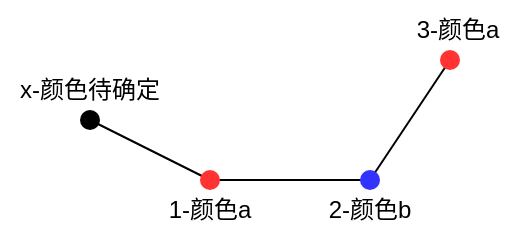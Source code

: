 <mxfile>
    <diagram id="bOPXJS02sro1EAdQdqv0" name="第 1 页">
        <mxGraphModel dx="624" dy="633" grid="1" gridSize="10" guides="1" tooltips="1" connect="1" arrows="1" fold="1" page="1" pageScale="1" pageWidth="827" pageHeight="1169" math="0" shadow="0">
            <root>
                <mxCell id="0"/>
                <mxCell id="1" parent="0"/>
                <mxCell id="25" value="" style="endArrow=none;html=1;fontFamily=Helvetica;fontSize=12;fontColor=default;entryX=0.5;entryY=0;entryDx=0;entryDy=0;startArrow=none;" edge="1" parent="1" source="27" target="17">
                    <mxGeometry width="50" height="50" relative="1" as="geometry">
                        <mxPoint x="260" y="290" as="sourcePoint"/>
                        <mxPoint x="330" y="300" as="targetPoint"/>
                    </mxGeometry>
                </mxCell>
                <mxCell id="20" value="" style="endArrow=none;html=1;fontFamily=Helvetica;fontSize=12;fontColor=default;entryX=0.5;entryY=0;entryDx=0;entryDy=0;startArrow=none;" edge="1" parent="1" source="21" target="19">
                    <mxGeometry width="50" height="50" relative="1" as="geometry">
                        <mxPoint x="440" y="260" as="sourcePoint"/>
                        <mxPoint x="380" y="300" as="targetPoint"/>
                    </mxGeometry>
                </mxCell>
                <mxCell id="2" value="" style="endArrow=none;html=1;startArrow=none;" edge="1" parent="1" source="3">
                    <mxGeometry width="50" height="50" relative="1" as="geometry">
                        <mxPoint x="280" y="320" as="sourcePoint"/>
                        <mxPoint x="400" y="320" as="targetPoint"/>
                    </mxGeometry>
                </mxCell>
                <mxCell id="6" value="" style="endArrow=none;html=1;startArrow=none;" edge="1" parent="1" source="4" target="3">
                    <mxGeometry width="50" height="50" relative="1" as="geometry">
                        <mxPoint x="320" y="320" as="sourcePoint"/>
                        <mxPoint x="400" y="320" as="targetPoint"/>
                    </mxGeometry>
                </mxCell>
                <mxCell id="3" value="" style="shape=waypoint;sketch=0;fillStyle=solid;size=10;pointerEvents=1;points=[];fillColor=none;resizable=0;rotatable=0;perimeter=centerPerimeter;snapToPoint=1;strokeColor=#3333FF;" vertex="1" parent="1">
                    <mxGeometry x="390" y="310" width="20" height="20" as="geometry"/>
                </mxCell>
                <mxCell id="10" value="" style="endArrow=none;html=1;" edge="1" parent="1" target="4">
                    <mxGeometry width="50" height="50" relative="1" as="geometry">
                        <mxPoint x="320" y="320" as="sourcePoint"/>
                        <mxPoint x="400" y="320" as="targetPoint"/>
                    </mxGeometry>
                </mxCell>
                <mxCell id="4" value="" style="shape=waypoint;sketch=0;fillStyle=solid;size=10;pointerEvents=1;points=[];fillColor=red;resizable=0;rotatable=0;perimeter=centerPerimeter;snapToPoint=1;strokeColor=#FF3333;" vertex="1" parent="1">
                    <mxGeometry x="310" y="310" width="20" height="20" as="geometry"/>
                </mxCell>
                <mxCell id="17" value="1-颜色a" style="text;html=1;strokeColor=none;fillColor=none;align=center;verticalAlign=middle;whiteSpace=wrap;rounded=0;sketch=0;fillStyle=solid;pointerEvents=1;fontFamily=Helvetica;fontSize=12;fontColor=default;" vertex="1" parent="1">
                    <mxGeometry x="290" y="320" width="60" height="30" as="geometry"/>
                </mxCell>
                <mxCell id="19" value="2-颜色b" style="text;html=1;strokeColor=none;fillColor=none;align=center;verticalAlign=middle;whiteSpace=wrap;rounded=0;sketch=0;fillStyle=solid;pointerEvents=1;fontFamily=Helvetica;fontSize=12;fontColor=default;" vertex="1" parent="1">
                    <mxGeometry x="370" y="320" width="60" height="30" as="geometry"/>
                </mxCell>
                <mxCell id="22" value="" style="endArrow=none;html=1;fontFamily=Helvetica;fontSize=12;fontColor=default;entryDx=0;entryDy=0;" edge="1" parent="1" target="21">
                    <mxGeometry width="50" height="50" relative="1" as="geometry">
                        <mxPoint x="440" y="260" as="sourcePoint"/>
                        <mxPoint x="400" y="320" as="targetPoint"/>
                    </mxGeometry>
                </mxCell>
                <mxCell id="21" value="" style="shape=waypoint;sketch=0;fillStyle=solid;size=10;pointerEvents=1;points=[];fillColor=none;resizable=0;rotatable=0;perimeter=centerPerimeter;snapToPoint=1;strokeColor=#FF3333;fontFamily=Helvetica;fontSize=12;fontColor=default;" vertex="1" parent="1">
                    <mxGeometry x="430" y="250" width="20" height="20" as="geometry"/>
                </mxCell>
                <mxCell id="24" value="3-颜色a" style="text;html=1;strokeColor=none;fillColor=none;align=center;verticalAlign=middle;whiteSpace=wrap;rounded=0;sketch=0;fillStyle=solid;pointerEvents=1;fontFamily=Helvetica;fontSize=12;fontColor=default;" vertex="1" parent="1">
                    <mxGeometry x="414" y="230" width="60" height="30" as="geometry"/>
                </mxCell>
                <mxCell id="28" value="" style="endArrow=none;html=1;fontFamily=Helvetica;fontSize=12;fontColor=default;entryDx=0;entryDy=0;" edge="1" parent="1" target="27">
                    <mxGeometry width="50" height="50" relative="1" as="geometry">
                        <mxPoint x="260" y="290" as="sourcePoint"/>
                        <mxPoint x="320" y="320" as="targetPoint"/>
                    </mxGeometry>
                </mxCell>
                <mxCell id="27" value="" style="shape=waypoint;sketch=0;fillStyle=solid;size=10;pointerEvents=1;points=[];fillColor=none;resizable=0;rotatable=0;perimeter=centerPerimeter;snapToPoint=1;strokeColor=default;fontFamily=Helvetica;fontSize=12;fontColor=default;" vertex="1" parent="1">
                    <mxGeometry x="250" y="280" width="20" height="20" as="geometry"/>
                </mxCell>
                <mxCell id="29" value="x-颜色待确定" style="text;html=1;strokeColor=none;fillColor=none;align=center;verticalAlign=middle;whiteSpace=wrap;rounded=0;sketch=0;fillStyle=solid;pointerEvents=1;fontFamily=Helvetica;fontSize=12;fontColor=default;" vertex="1" parent="1">
                    <mxGeometry x="215" y="260" width="90" height="30" as="geometry"/>
                </mxCell>
            </root>
        </mxGraphModel>
    </diagram>
</mxfile>